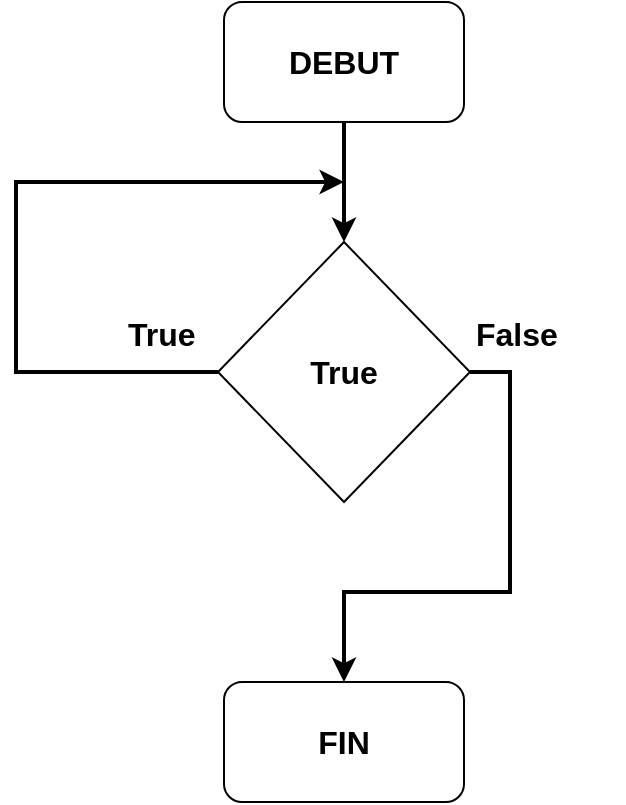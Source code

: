 <mxfile version="20.3.0" type="device"><diagram id="Mvkh8YkoX8gCilCIszW6" name="Page-1"><mxGraphModel dx="1102" dy="685" grid="1" gridSize="10" guides="1" tooltips="1" connect="1" arrows="1" fold="1" page="1" pageScale="1" pageWidth="827" pageHeight="1169" math="0" shadow="0"><root><mxCell id="0"/><mxCell id="1" parent="0"/><mxCell id="9Ao1WtobPO4MeL6wHvx5-4" style="edgeStyle=orthogonalEdgeStyle;rounded=0;orthogonalLoop=1;jettySize=auto;html=1;exitX=0.5;exitY=1;exitDx=0;exitDy=0;entryX=0.5;entryY=0;entryDx=0;entryDy=0;fontSize=16;strokeWidth=2;" parent="1" source="9Ao1WtobPO4MeL6wHvx5-1" target="9Ao1WtobPO4MeL6wHvx5-2" edge="1"><mxGeometry relative="1" as="geometry"/></mxCell><mxCell id="9Ao1WtobPO4MeL6wHvx5-1" value="&lt;font style=&quot;font-size: 16px;&quot;&gt;&lt;b&gt;DEBUT&lt;/b&gt;&lt;/font&gt;" style="rounded=1;whiteSpace=wrap;html=1;" parent="1" vertex="1"><mxGeometry x="354" y="40" width="120" height="60" as="geometry"/></mxCell><mxCell id="9Ao1WtobPO4MeL6wHvx5-6" style="edgeStyle=orthogonalEdgeStyle;rounded=0;orthogonalLoop=1;jettySize=auto;html=1;exitX=1;exitY=0.5;exitDx=0;exitDy=0;entryX=0.5;entryY=0;entryDx=0;entryDy=0;strokeWidth=2;fontSize=16;" parent="1" source="9Ao1WtobPO4MeL6wHvx5-2" target="9Ao1WtobPO4MeL6wHvx5-3" edge="1"><mxGeometry relative="1" as="geometry"/></mxCell><mxCell id="9Ao1WtobPO4MeL6wHvx5-2" value="&lt;b&gt;True&lt;/b&gt;" style="rhombus;whiteSpace=wrap;html=1;fontSize=16;" parent="1" vertex="1"><mxGeometry x="351" y="160" width="126" height="130" as="geometry"/></mxCell><mxCell id="9Ao1WtobPO4MeL6wHvx5-3" value="&lt;font style=&quot;font-size: 16px;&quot;&gt;&lt;b&gt;FIN&lt;/b&gt;&lt;/font&gt;" style="rounded=1;whiteSpace=wrap;html=1;" parent="1" vertex="1"><mxGeometry x="354" y="380" width="120" height="60" as="geometry"/></mxCell><mxCell id="9Ao1WtobPO4MeL6wHvx5-8" value="" style="endArrow=classic;html=1;rounded=0;strokeWidth=2;fontSize=16;exitX=0;exitY=0.5;exitDx=0;exitDy=0;" parent="1" source="9Ao1WtobPO4MeL6wHvx5-2" edge="1"><mxGeometry width="50" height="50" relative="1" as="geometry"><mxPoint x="390" y="370" as="sourcePoint"/><mxPoint x="414" y="130" as="targetPoint"/><Array as="points"><mxPoint x="250" y="225"/><mxPoint x="250" y="130"/></Array></mxGeometry></mxCell><mxCell id="9Ao1WtobPO4MeL6wHvx5-10" value="False" style="text;strokeColor=none;fillColor=none;align=left;verticalAlign=middle;spacingLeft=4;spacingRight=4;overflow=hidden;points=[[0,0.5],[1,0.5]];portConstraint=eastwest;rotatable=0;fontSize=16;fontStyle=1" parent="1" vertex="1"><mxGeometry x="474" y="190" width="80" height="30" as="geometry"/></mxCell><mxCell id="9Ao1WtobPO4MeL6wHvx5-11" value="True" style="text;strokeColor=none;fillColor=none;align=left;verticalAlign=middle;spacingLeft=4;spacingRight=4;overflow=hidden;points=[[0,0.5],[1,0.5]];portConstraint=eastwest;rotatable=0;fontSize=16;fontStyle=1" parent="1" vertex="1"><mxGeometry x="300" y="190" width="70" height="30" as="geometry"/></mxCell></root></mxGraphModel></diagram></mxfile>